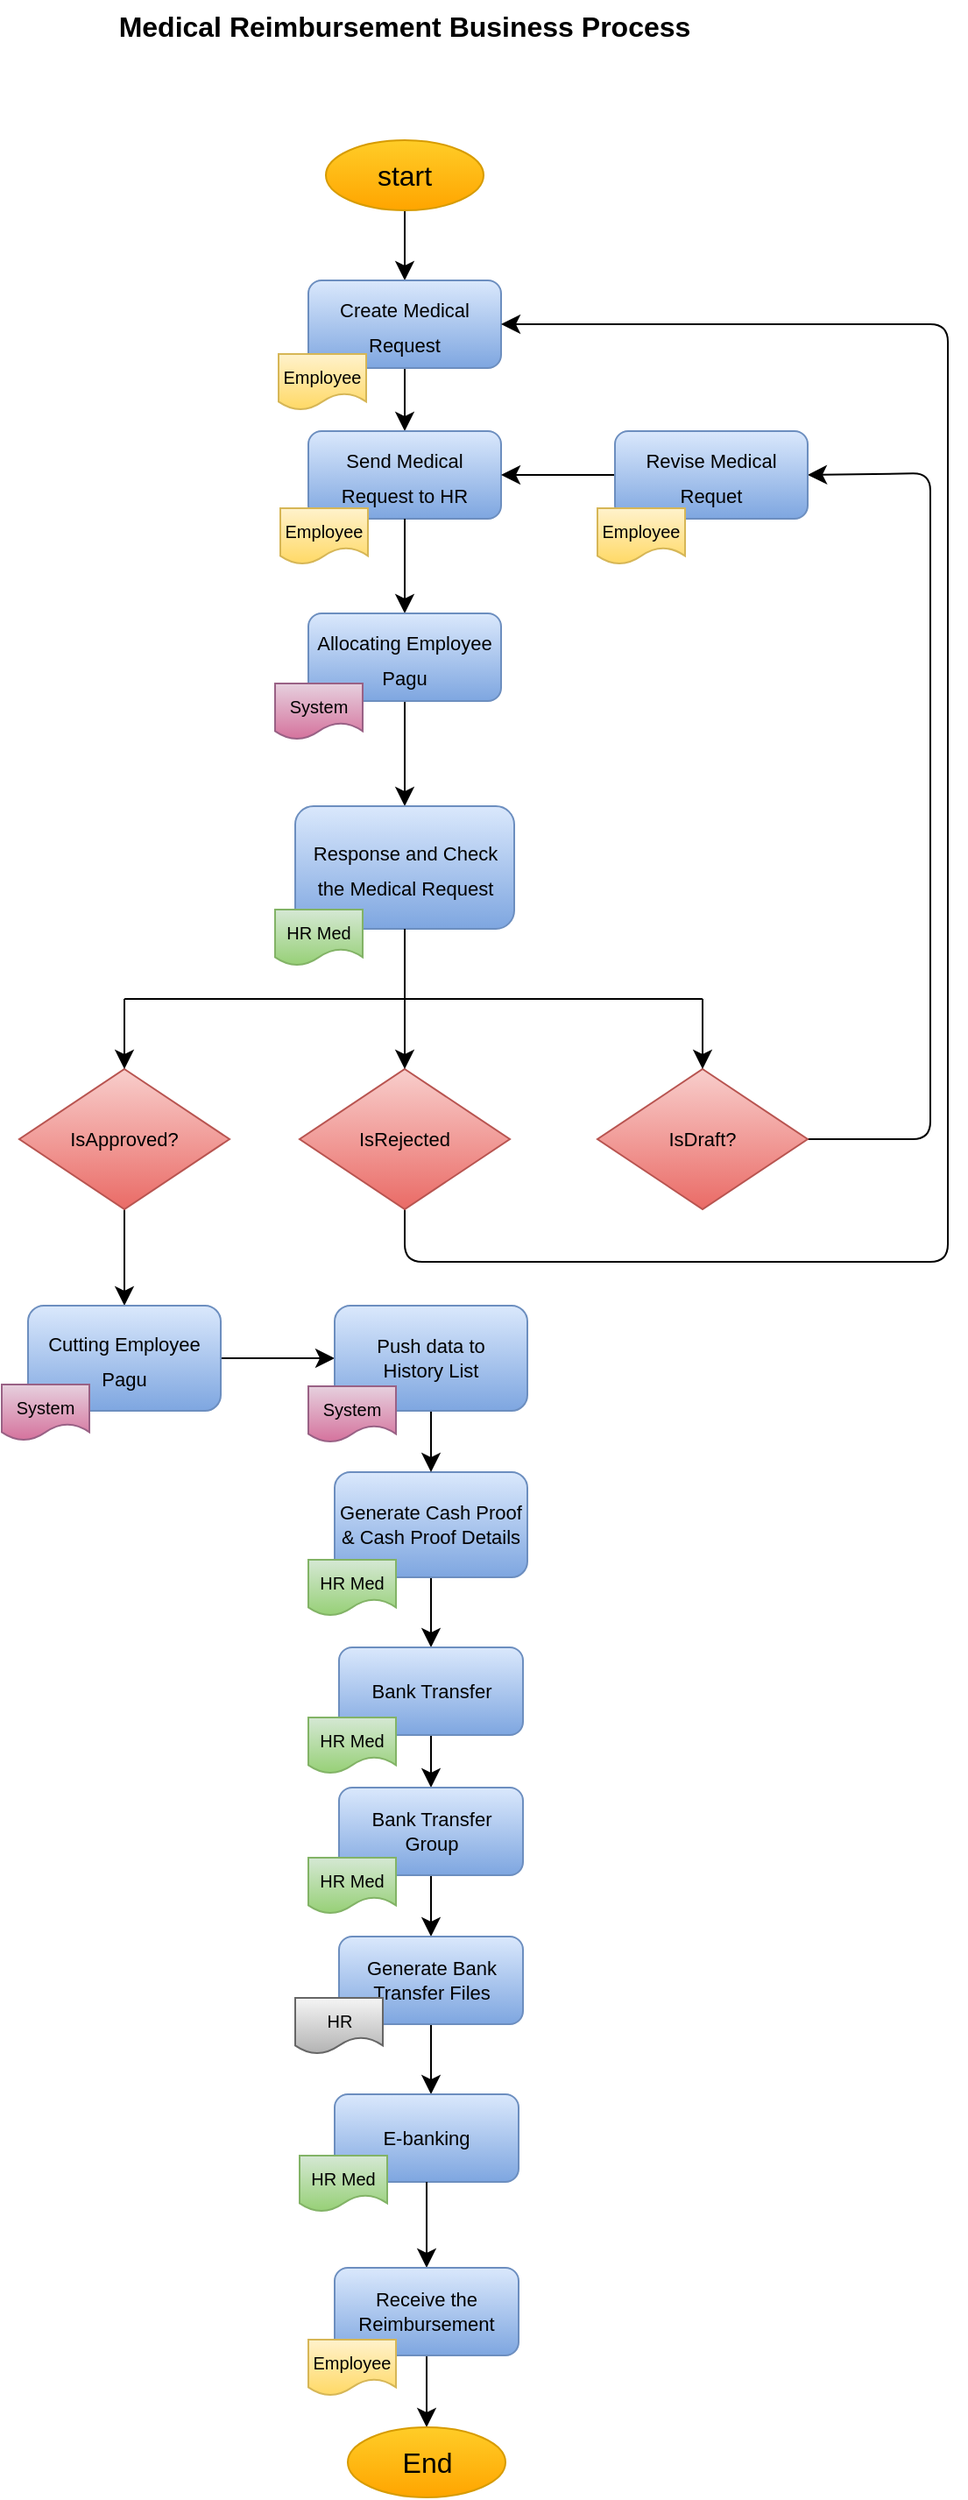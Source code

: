 <mxfile version="21.0.10" type="github">
  <diagram id="C5RBs43oDa-KdzZeNtuy" name="MEDICAL">
    <mxGraphModel dx="1566" dy="1647" grid="1" gridSize="10" guides="1" tooltips="1" connect="1" arrows="1" fold="1" page="1" pageScale="1" pageWidth="827" pageHeight="1169" math="0" shadow="0">
      <root>
        <mxCell id="WIyWlLk6GJQsqaUBKTNV-0" />
        <mxCell id="WIyWlLk6GJQsqaUBKTNV-1" parent="WIyWlLk6GJQsqaUBKTNV-0" />
        <mxCell id="bUTFh6sMlRF14kbk2jll-3" style="edgeStyle=none;curved=1;rounded=0;orthogonalLoop=1;jettySize=auto;html=1;entryX=0.5;entryY=0;entryDx=0;entryDy=0;fontSize=12;startSize=8;endSize=8;" edge="1" parent="WIyWlLk6GJQsqaUBKTNV-1" source="bUTFh6sMlRF14kbk2jll-0">
          <mxGeometry relative="1" as="geometry">
            <mxPoint x="220" y="80" as="targetPoint" />
          </mxGeometry>
        </mxCell>
        <mxCell id="bUTFh6sMlRF14kbk2jll-0" value="start" style="ellipse;whiteSpace=wrap;html=1;fontSize=16;fillColor=#ffcd28;gradientColor=#ffa500;strokeColor=#d79b00;" vertex="1" parent="WIyWlLk6GJQsqaUBKTNV-1">
          <mxGeometry x="175" width="90" height="40" as="geometry" />
        </mxCell>
        <mxCell id="bUTFh6sMlRF14kbk2jll-7" value="Medical Reimbursement Business Process" style="text;html=1;strokeColor=none;fillColor=none;align=center;verticalAlign=middle;whiteSpace=wrap;rounded=0;fontSize=16;fontStyle=1" vertex="1" parent="WIyWlLk6GJQsqaUBKTNV-1">
          <mxGeometry x="55" y="-80" width="330" height="30" as="geometry" />
        </mxCell>
        <mxCell id="bUTFh6sMlRF14kbk2jll-14" style="edgeStyle=none;curved=1;rounded=0;orthogonalLoop=1;jettySize=auto;html=1;entryX=0.5;entryY=0;entryDx=0;entryDy=0;fontSize=12;startSize=8;endSize=8;" edge="1" parent="WIyWlLk6GJQsqaUBKTNV-1" source="bUTFh6sMlRF14kbk2jll-8" target="bUTFh6sMlRF14kbk2jll-12">
          <mxGeometry relative="1" as="geometry" />
        </mxCell>
        <mxCell id="bUTFh6sMlRF14kbk2jll-8" value="&lt;font style=&quot;font-size: 11px;&quot;&gt;Create Medical Request&lt;/font&gt;" style="rounded=1;whiteSpace=wrap;html=1;fontSize=16;fillColor=#dae8fc;gradientColor=#7ea6e0;strokeColor=#6c8ebf;" vertex="1" parent="WIyWlLk6GJQsqaUBKTNV-1">
          <mxGeometry x="165" y="80" width="110" height="50" as="geometry" />
        </mxCell>
        <mxCell id="bUTFh6sMlRF14kbk2jll-9" value="&lt;font size=&quot;1&quot;&gt;Employee&lt;/font&gt;" style="shape=document;whiteSpace=wrap;html=1;boundedLbl=1;fontSize=16;fillColor=#fff2cc;gradientColor=#ffd966;strokeColor=#d6b656;" vertex="1" parent="WIyWlLk6GJQsqaUBKTNV-1">
          <mxGeometry x="148" y="122" width="50" height="32" as="geometry" />
        </mxCell>
        <mxCell id="bUTFh6sMlRF14kbk2jll-18" style="edgeStyle=none;curved=1;rounded=0;orthogonalLoop=1;jettySize=auto;html=1;entryX=0.5;entryY=0;entryDx=0;entryDy=0;fontSize=12;startSize=8;endSize=8;" edge="1" parent="WIyWlLk6GJQsqaUBKTNV-1" source="bUTFh6sMlRF14kbk2jll-40" target="bUTFh6sMlRF14kbk2jll-15">
          <mxGeometry relative="1" as="geometry" />
        </mxCell>
        <mxCell id="bUTFh6sMlRF14kbk2jll-12" value="&lt;font style=&quot;font-size: 11px;&quot;&gt;Send Medical Request to HR&lt;/font&gt;" style="rounded=1;whiteSpace=wrap;html=1;fontSize=16;fillColor=#dae8fc;gradientColor=#7ea6e0;strokeColor=#6c8ebf;" vertex="1" parent="WIyWlLk6GJQsqaUBKTNV-1">
          <mxGeometry x="165" y="166" width="110" height="50" as="geometry" />
        </mxCell>
        <mxCell id="bUTFh6sMlRF14kbk2jll-13" value="&lt;font size=&quot;1&quot;&gt;Employee&lt;/font&gt;" style="shape=document;whiteSpace=wrap;html=1;boundedLbl=1;fontSize=16;fillColor=#fff2cc;gradientColor=#ffd966;strokeColor=#d6b656;" vertex="1" parent="WIyWlLk6GJQsqaUBKTNV-1">
          <mxGeometry x="149" y="210" width="50" height="32" as="geometry" />
        </mxCell>
        <mxCell id="bUTFh6sMlRF14kbk2jll-15" value="&lt;span style=&quot;font-size: 11px;&quot;&gt;Response and Check the Medical Request&lt;/span&gt;" style="rounded=1;whiteSpace=wrap;html=1;fontSize=16;fillColor=#dae8fc;gradientColor=#7ea6e0;strokeColor=#6c8ebf;" vertex="1" parent="WIyWlLk6GJQsqaUBKTNV-1">
          <mxGeometry x="157.5" y="380" width="125" height="70" as="geometry" />
        </mxCell>
        <mxCell id="bUTFh6sMlRF14kbk2jll-16" value="&lt;font size=&quot;1&quot;&gt;HR Med&lt;/font&gt;" style="shape=document;whiteSpace=wrap;html=1;boundedLbl=1;fontSize=16;fillColor=#d5e8d4;gradientColor=#97d077;strokeColor=#82b366;" vertex="1" parent="WIyWlLk6GJQsqaUBKTNV-1">
          <mxGeometry x="146" y="439" width="50" height="32" as="geometry" />
        </mxCell>
        <mxCell id="bUTFh6sMlRF14kbk2jll-38" value="" style="edgeStyle=none;curved=1;rounded=0;orthogonalLoop=1;jettySize=auto;html=1;fontSize=12;startSize=8;endSize=8;" edge="1" parent="WIyWlLk6GJQsqaUBKTNV-1" source="bUTFh6sMlRF14kbk2jll-19">
          <mxGeometry relative="1" as="geometry">
            <mxPoint x="60" y="665" as="targetPoint" />
          </mxGeometry>
        </mxCell>
        <mxCell id="bUTFh6sMlRF14kbk2jll-19" value="IsApproved?" style="rhombus;whiteSpace=wrap;html=1;fontSize=11;fillColor=#f8cecc;gradientColor=#ea6b66;strokeColor=#b85450;" vertex="1" parent="WIyWlLk6GJQsqaUBKTNV-1">
          <mxGeometry y="530" width="120" height="80" as="geometry" />
        </mxCell>
        <mxCell id="bUTFh6sMlRF14kbk2jll-36" style="edgeStyle=none;rounded=1;orthogonalLoop=1;jettySize=auto;html=1;entryX=1;entryY=0.5;entryDx=0;entryDy=0;fontSize=12;startSize=8;endSize=8;" edge="1" parent="WIyWlLk6GJQsqaUBKTNV-1" source="bUTFh6sMlRF14kbk2jll-20" target="bUTFh6sMlRF14kbk2jll-8">
          <mxGeometry relative="1" as="geometry">
            <Array as="points">
              <mxPoint x="220" y="530" />
              <mxPoint x="220" y="640" />
              <mxPoint x="390" y="640" />
              <mxPoint x="530" y="640" />
              <mxPoint x="530" y="530" />
              <mxPoint x="530" y="310" />
              <mxPoint x="530" y="105" />
            </Array>
          </mxGeometry>
        </mxCell>
        <mxCell id="bUTFh6sMlRF14kbk2jll-20" value="IsRejected" style="rhombus;whiteSpace=wrap;html=1;fontSize=11;fillColor=#f8cecc;gradientColor=#ea6b66;strokeColor=#b85450;" vertex="1" parent="WIyWlLk6GJQsqaUBKTNV-1">
          <mxGeometry x="160" y="530" width="120" height="80" as="geometry" />
        </mxCell>
        <mxCell id="bUTFh6sMlRF14kbk2jll-33" style="edgeStyle=none;rounded=1;orthogonalLoop=1;jettySize=auto;html=1;entryX=1;entryY=0.5;entryDx=0;entryDy=0;fontSize=12;startSize=8;endSize=8;" edge="1" parent="WIyWlLk6GJQsqaUBKTNV-1" source="bUTFh6sMlRF14kbk2jll-21" target="bUTFh6sMlRF14kbk2jll-31">
          <mxGeometry relative="1" as="geometry">
            <Array as="points">
              <mxPoint x="520" y="570" />
              <mxPoint x="520" y="460" />
              <mxPoint x="520" y="190" />
            </Array>
          </mxGeometry>
        </mxCell>
        <mxCell id="bUTFh6sMlRF14kbk2jll-21" value="IsDraft?" style="rhombus;whiteSpace=wrap;html=1;fontSize=11;fillColor=#f8cecc;gradientColor=#ea6b66;strokeColor=#b85450;" vertex="1" parent="WIyWlLk6GJQsqaUBKTNV-1">
          <mxGeometry x="330" y="530" width="120" height="80" as="geometry" />
        </mxCell>
        <mxCell id="bUTFh6sMlRF14kbk2jll-24" value="" style="endArrow=none;html=1;rounded=0;fontSize=12;startSize=8;endSize=8;curved=1;" edge="1" parent="WIyWlLk6GJQsqaUBKTNV-1">
          <mxGeometry width="50" height="50" relative="1" as="geometry">
            <mxPoint x="60" y="490" as="sourcePoint" />
            <mxPoint x="390" y="490" as="targetPoint" />
          </mxGeometry>
        </mxCell>
        <mxCell id="bUTFh6sMlRF14kbk2jll-25" value="" style="endArrow=none;html=1;rounded=0;fontSize=12;startSize=8;endSize=8;curved=1;entryX=0.5;entryY=1;entryDx=0;entryDy=0;" edge="1" parent="WIyWlLk6GJQsqaUBKTNV-1" target="bUTFh6sMlRF14kbk2jll-15">
          <mxGeometry width="50" height="50" relative="1" as="geometry">
            <mxPoint x="220" y="490" as="sourcePoint" />
            <mxPoint x="250" y="480" as="targetPoint" />
          </mxGeometry>
        </mxCell>
        <mxCell id="bUTFh6sMlRF14kbk2jll-26" value="" style="endArrow=classic;html=1;rounded=0;fontSize=12;startSize=8;endSize=8;curved=1;entryX=0.5;entryY=0;entryDx=0;entryDy=0;" edge="1" parent="WIyWlLk6GJQsqaUBKTNV-1" target="bUTFh6sMlRF14kbk2jll-19">
          <mxGeometry width="50" height="50" relative="1" as="geometry">
            <mxPoint x="60" y="490" as="sourcePoint" />
            <mxPoint x="250" y="480" as="targetPoint" />
          </mxGeometry>
        </mxCell>
        <mxCell id="bUTFh6sMlRF14kbk2jll-27" value="" style="endArrow=classic;html=1;rounded=0;fontSize=12;startSize=8;endSize=8;curved=1;entryX=0.5;entryY=0;entryDx=0;entryDy=0;" edge="1" parent="WIyWlLk6GJQsqaUBKTNV-1" target="bUTFh6sMlRF14kbk2jll-20">
          <mxGeometry width="50" height="50" relative="1" as="geometry">
            <mxPoint x="220" y="490" as="sourcePoint" />
            <mxPoint x="250" y="480" as="targetPoint" />
          </mxGeometry>
        </mxCell>
        <mxCell id="bUTFh6sMlRF14kbk2jll-28" value="" style="endArrow=classic;html=1;rounded=0;fontSize=12;startSize=8;endSize=8;curved=1;entryX=0.5;entryY=0;entryDx=0;entryDy=0;" edge="1" parent="WIyWlLk6GJQsqaUBKTNV-1" target="bUTFh6sMlRF14kbk2jll-21">
          <mxGeometry width="50" height="50" relative="1" as="geometry">
            <mxPoint x="390" y="490" as="sourcePoint" />
            <mxPoint x="250" y="480" as="targetPoint" />
          </mxGeometry>
        </mxCell>
        <mxCell id="bUTFh6sMlRF14kbk2jll-35" style="edgeStyle=none;curved=1;rounded=0;orthogonalLoop=1;jettySize=auto;html=1;entryX=1;entryY=0.5;entryDx=0;entryDy=0;fontSize=12;startSize=8;endSize=8;" edge="1" parent="WIyWlLk6GJQsqaUBKTNV-1" source="bUTFh6sMlRF14kbk2jll-31" target="bUTFh6sMlRF14kbk2jll-12">
          <mxGeometry relative="1" as="geometry" />
        </mxCell>
        <mxCell id="bUTFh6sMlRF14kbk2jll-31" value="&lt;font style=&quot;font-size: 11px;&quot;&gt;Revise Medical Requet&lt;/font&gt;" style="rounded=1;whiteSpace=wrap;html=1;fontSize=16;fillColor=#dae8fc;gradientColor=#7ea6e0;strokeColor=#6c8ebf;" vertex="1" parent="WIyWlLk6GJQsqaUBKTNV-1">
          <mxGeometry x="340" y="166" width="110" height="50" as="geometry" />
        </mxCell>
        <mxCell id="bUTFh6sMlRF14kbk2jll-32" value="&lt;font size=&quot;1&quot;&gt;Employee&lt;/font&gt;" style="shape=document;whiteSpace=wrap;html=1;boundedLbl=1;fontSize=16;fillColor=#fff2cc;gradientColor=#ffd966;strokeColor=#d6b656;" vertex="1" parent="WIyWlLk6GJQsqaUBKTNV-1">
          <mxGeometry x="330" y="210" width="50" height="32" as="geometry" />
        </mxCell>
        <mxCell id="bUTFh6sMlRF14kbk2jll-45" value="" style="edgeStyle=none;curved=1;rounded=0;orthogonalLoop=1;jettySize=auto;html=1;fontSize=12;startSize=8;endSize=8;exitX=1;exitY=0.5;exitDx=0;exitDy=0;entryX=0;entryY=0.5;entryDx=0;entryDy=0;" edge="1" parent="WIyWlLk6GJQsqaUBKTNV-1" source="bUTFh6sMlRF14kbk2jll-39" target="bUTFh6sMlRF14kbk2jll-69">
          <mxGeometry relative="1" as="geometry">
            <mxPoint x="200" y="695" as="targetPoint" />
          </mxGeometry>
        </mxCell>
        <mxCell id="bUTFh6sMlRF14kbk2jll-39" value="&lt;span style=&quot;font-size: 11px;&quot;&gt;Cutting Employee Pagu&lt;/span&gt;" style="rounded=1;whiteSpace=wrap;html=1;fontSize=16;fillColor=#dae8fc;gradientColor=#7ea6e0;strokeColor=#6c8ebf;" vertex="1" parent="WIyWlLk6GJQsqaUBKTNV-1">
          <mxGeometry x="5" y="665" width="110" height="60" as="geometry" />
        </mxCell>
        <mxCell id="bUTFh6sMlRF14kbk2jll-41" value="" style="edgeStyle=none;curved=1;rounded=0;orthogonalLoop=1;jettySize=auto;html=1;entryX=0.5;entryY=0;entryDx=0;entryDy=0;fontSize=12;startSize=8;endSize=8;" edge="1" parent="WIyWlLk6GJQsqaUBKTNV-1" source="bUTFh6sMlRF14kbk2jll-12" target="bUTFh6sMlRF14kbk2jll-40">
          <mxGeometry relative="1" as="geometry">
            <mxPoint x="220" y="216" as="sourcePoint" />
            <mxPoint x="220" y="380" as="targetPoint" />
          </mxGeometry>
        </mxCell>
        <mxCell id="bUTFh6sMlRF14kbk2jll-40" value="&lt;font style=&quot;font-size: 11px;&quot;&gt;Allocating Employee Pagu&lt;/font&gt;" style="rounded=1;whiteSpace=wrap;html=1;fontSize=16;fillColor=#dae8fc;gradientColor=#7ea6e0;strokeColor=#6c8ebf;" vertex="1" parent="WIyWlLk6GJQsqaUBKTNV-1">
          <mxGeometry x="165" y="270" width="110" height="50" as="geometry" />
        </mxCell>
        <mxCell id="bUTFh6sMlRF14kbk2jll-42" value="&lt;font size=&quot;1&quot;&gt;System&lt;/font&gt;" style="shape=document;whiteSpace=wrap;html=1;boundedLbl=1;fontSize=16;fillColor=#e6d0de;gradientColor=#d5739d;strokeColor=#996185;" vertex="1" parent="WIyWlLk6GJQsqaUBKTNV-1">
          <mxGeometry x="146" y="310" width="50" height="32" as="geometry" />
        </mxCell>
        <mxCell id="bUTFh6sMlRF14kbk2jll-43" value="&lt;font size=&quot;1&quot;&gt;System&lt;/font&gt;" style="shape=document;whiteSpace=wrap;html=1;boundedLbl=1;fontSize=16;fillColor=#e6d0de;gradientColor=#d5739d;strokeColor=#996185;" vertex="1" parent="WIyWlLk6GJQsqaUBKTNV-1">
          <mxGeometry x="-10" y="710" width="50" height="32" as="geometry" />
        </mxCell>
        <mxCell id="bUTFh6sMlRF14kbk2jll-48" value="" style="edgeStyle=none;curved=1;rounded=0;orthogonalLoop=1;jettySize=auto;html=1;fontSize=12;startSize=8;endSize=8;" edge="1" parent="WIyWlLk6GJQsqaUBKTNV-1" source="bUTFh6sMlRF14kbk2jll-44" target="bUTFh6sMlRF14kbk2jll-47">
          <mxGeometry relative="1" as="geometry" />
        </mxCell>
        <mxCell id="bUTFh6sMlRF14kbk2jll-44" value="&lt;font style=&quot;font-size: 11px;&quot;&gt;Generate Cash Proof &amp;amp; Cash Proof Details&lt;/font&gt;" style="rounded=1;whiteSpace=wrap;html=1;fontSize=10;fillColor=#dae8fc;gradientColor=#7ea6e0;strokeColor=#6c8ebf;" vertex="1" parent="WIyWlLk6GJQsqaUBKTNV-1">
          <mxGeometry x="180" y="760" width="110" height="60" as="geometry" />
        </mxCell>
        <mxCell id="bUTFh6sMlRF14kbk2jll-46" value="&lt;font size=&quot;1&quot;&gt;HR Med&lt;/font&gt;" style="shape=document;whiteSpace=wrap;html=1;boundedLbl=1;fontSize=16;fillColor=#d5e8d4;gradientColor=#97d077;strokeColor=#82b366;" vertex="1" parent="WIyWlLk6GJQsqaUBKTNV-1">
          <mxGeometry x="165" y="810" width="50" height="32" as="geometry" />
        </mxCell>
        <mxCell id="bUTFh6sMlRF14kbk2jll-52" style="edgeStyle=none;curved=1;rounded=0;orthogonalLoop=1;jettySize=auto;html=1;entryX=0.5;entryY=0;entryDx=0;entryDy=0;fontSize=12;startSize=8;endSize=8;" edge="1" parent="WIyWlLk6GJQsqaUBKTNV-1" source="bUTFh6sMlRF14kbk2jll-47" target="bUTFh6sMlRF14kbk2jll-50">
          <mxGeometry relative="1" as="geometry" />
        </mxCell>
        <mxCell id="bUTFh6sMlRF14kbk2jll-47" value="&lt;font style=&quot;font-size: 11px;&quot;&gt;Bank Transfer&lt;/font&gt;" style="rounded=1;whiteSpace=wrap;html=1;fontSize=10;fillColor=#dae8fc;gradientColor=#7ea6e0;strokeColor=#6c8ebf;" vertex="1" parent="WIyWlLk6GJQsqaUBKTNV-1">
          <mxGeometry x="182.5" y="860" width="105" height="50" as="geometry" />
        </mxCell>
        <mxCell id="bUTFh6sMlRF14kbk2jll-49" value="&lt;font size=&quot;1&quot;&gt;HR Med&lt;/font&gt;" style="shape=document;whiteSpace=wrap;html=1;boundedLbl=1;fontSize=16;fillColor=#d5e8d4;gradientColor=#97d077;strokeColor=#82b366;" vertex="1" parent="WIyWlLk6GJQsqaUBKTNV-1">
          <mxGeometry x="165" y="900" width="50" height="32" as="geometry" />
        </mxCell>
        <mxCell id="bUTFh6sMlRF14kbk2jll-54" value="" style="edgeStyle=none;curved=1;rounded=0;orthogonalLoop=1;jettySize=auto;html=1;fontSize=12;startSize=8;endSize=8;" edge="1" parent="WIyWlLk6GJQsqaUBKTNV-1" source="bUTFh6sMlRF14kbk2jll-50" target="bUTFh6sMlRF14kbk2jll-53">
          <mxGeometry relative="1" as="geometry" />
        </mxCell>
        <mxCell id="bUTFh6sMlRF14kbk2jll-50" value="&lt;font style=&quot;font-size: 11px;&quot;&gt;Bank Transfer &lt;br&gt;Group&lt;/font&gt;" style="rounded=1;whiteSpace=wrap;html=1;fontSize=10;fillColor=#dae8fc;gradientColor=#7ea6e0;strokeColor=#6c8ebf;" vertex="1" parent="WIyWlLk6GJQsqaUBKTNV-1">
          <mxGeometry x="182.5" y="940" width="105" height="50" as="geometry" />
        </mxCell>
        <mxCell id="bUTFh6sMlRF14kbk2jll-51" value="&lt;font size=&quot;1&quot;&gt;HR Med&lt;/font&gt;" style="shape=document;whiteSpace=wrap;html=1;boundedLbl=1;fontSize=16;fillColor=#d5e8d4;gradientColor=#97d077;strokeColor=#82b366;" vertex="1" parent="WIyWlLk6GJQsqaUBKTNV-1">
          <mxGeometry x="165" y="980" width="50" height="32" as="geometry" />
        </mxCell>
        <mxCell id="bUTFh6sMlRF14kbk2jll-57" value="" style="edgeStyle=none;curved=1;rounded=0;orthogonalLoop=1;jettySize=auto;html=1;fontSize=12;startSize=8;endSize=8;" edge="1" parent="WIyWlLk6GJQsqaUBKTNV-1" source="bUTFh6sMlRF14kbk2jll-53">
          <mxGeometry relative="1" as="geometry">
            <mxPoint x="235" y="1115" as="targetPoint" />
          </mxGeometry>
        </mxCell>
        <mxCell id="bUTFh6sMlRF14kbk2jll-53" value="&lt;span style=&quot;font-size: 11px;&quot;&gt;Generate Bank Transfer Files&lt;/span&gt;" style="rounded=1;whiteSpace=wrap;html=1;fontSize=10;fillColor=#dae8fc;gradientColor=#7ea6e0;strokeColor=#6c8ebf;" vertex="1" parent="WIyWlLk6GJQsqaUBKTNV-1">
          <mxGeometry x="182.5" y="1025" width="105" height="50" as="geometry" />
        </mxCell>
        <mxCell id="bUTFh6sMlRF14kbk2jll-62" value="" style="edgeStyle=none;curved=1;rounded=0;orthogonalLoop=1;jettySize=auto;html=1;fontSize=12;startSize=8;endSize=8;entryX=0.5;entryY=0;entryDx=0;entryDy=0;" edge="1" parent="WIyWlLk6GJQsqaUBKTNV-1" source="bUTFh6sMlRF14kbk2jll-66" target="bUTFh6sMlRF14kbk2jll-63">
          <mxGeometry relative="1" as="geometry">
            <mxPoint x="233" y="1215" as="targetPoint" />
          </mxGeometry>
        </mxCell>
        <mxCell id="bUTFh6sMlRF14kbk2jll-59" value="&lt;span style=&quot;font-size: 11px;&quot;&gt;E-banking&lt;/span&gt;" style="rounded=1;whiteSpace=wrap;html=1;fontSize=10;fillColor=#dae8fc;gradientColor=#7ea6e0;strokeColor=#6c8ebf;" vertex="1" parent="WIyWlLk6GJQsqaUBKTNV-1">
          <mxGeometry x="180" y="1115" width="105" height="50" as="geometry" />
        </mxCell>
        <mxCell id="bUTFh6sMlRF14kbk2jll-60" value="&lt;font size=&quot;1&quot;&gt;HR&lt;/font&gt;" style="shape=document;whiteSpace=wrap;html=1;boundedLbl=1;fontSize=16;fillColor=#f5f5f5;gradientColor=#b3b3b3;strokeColor=#666666;" vertex="1" parent="WIyWlLk6GJQsqaUBKTNV-1">
          <mxGeometry x="157.5" y="1060" width="50" height="32" as="geometry" />
        </mxCell>
        <mxCell id="bUTFh6sMlRF14kbk2jll-63" value="End" style="ellipse;whiteSpace=wrap;html=1;fontSize=16;fillColor=#ffcd28;gradientColor=#ffa500;strokeColor=#d79b00;" vertex="1" parent="WIyWlLk6GJQsqaUBKTNV-1">
          <mxGeometry x="187.5" y="1305" width="90" height="40" as="geometry" />
        </mxCell>
        <mxCell id="bUTFh6sMlRF14kbk2jll-67" value="" style="edgeStyle=none;curved=1;rounded=0;orthogonalLoop=1;jettySize=auto;html=1;fontSize=12;startSize=8;endSize=8;entryX=0.5;entryY=0;entryDx=0;entryDy=0;" edge="1" parent="WIyWlLk6GJQsqaUBKTNV-1" source="bUTFh6sMlRF14kbk2jll-59" target="bUTFh6sMlRF14kbk2jll-66">
          <mxGeometry relative="1" as="geometry">
            <mxPoint x="233" y="1165" as="sourcePoint" />
            <mxPoint x="233" y="1325" as="targetPoint" />
          </mxGeometry>
        </mxCell>
        <mxCell id="bUTFh6sMlRF14kbk2jll-66" value="&lt;span style=&quot;font-size: 11px;&quot;&gt;Receive the Reimbursement&lt;/span&gt;" style="rounded=1;whiteSpace=wrap;html=1;fontSize=10;fillColor=#dae8fc;gradientColor=#7ea6e0;strokeColor=#6c8ebf;" vertex="1" parent="WIyWlLk6GJQsqaUBKTNV-1">
          <mxGeometry x="180" y="1214" width="105" height="50" as="geometry" />
        </mxCell>
        <mxCell id="bUTFh6sMlRF14kbk2jll-68" value="&lt;font size=&quot;1&quot;&gt;Employee&lt;/font&gt;" style="shape=document;whiteSpace=wrap;html=1;boundedLbl=1;fontSize=16;fillColor=#fff2cc;gradientColor=#ffd966;strokeColor=#d6b656;" vertex="1" parent="WIyWlLk6GJQsqaUBKTNV-1">
          <mxGeometry x="165" y="1255" width="50" height="32" as="geometry" />
        </mxCell>
        <mxCell id="bUTFh6sMlRF14kbk2jll-72" style="edgeStyle=none;curved=1;rounded=0;orthogonalLoop=1;jettySize=auto;html=1;entryX=0.5;entryY=0;entryDx=0;entryDy=0;fontSize=12;startSize=8;endSize=8;" edge="1" parent="WIyWlLk6GJQsqaUBKTNV-1" source="bUTFh6sMlRF14kbk2jll-69" target="bUTFh6sMlRF14kbk2jll-44">
          <mxGeometry relative="1" as="geometry" />
        </mxCell>
        <mxCell id="bUTFh6sMlRF14kbk2jll-69" value="&lt;font style=&quot;font-size: 11px;&quot;&gt;Push data to &lt;br&gt;History List&lt;/font&gt;" style="rounded=1;whiteSpace=wrap;html=1;fontSize=10;fillColor=#dae8fc;gradientColor=#7ea6e0;strokeColor=#6c8ebf;" vertex="1" parent="WIyWlLk6GJQsqaUBKTNV-1">
          <mxGeometry x="180" y="665" width="110" height="60" as="geometry" />
        </mxCell>
        <mxCell id="bUTFh6sMlRF14kbk2jll-70" value="&lt;font size=&quot;1&quot;&gt;System&lt;/font&gt;" style="shape=document;whiteSpace=wrap;html=1;boundedLbl=1;fontSize=16;fillColor=#e6d0de;gradientColor=#d5739d;strokeColor=#996185;" vertex="1" parent="WIyWlLk6GJQsqaUBKTNV-1">
          <mxGeometry x="165" y="711" width="50" height="32" as="geometry" />
        </mxCell>
        <mxCell id="bUTFh6sMlRF14kbk2jll-55" value="&lt;font size=&quot;1&quot;&gt;HR Med&lt;/font&gt;" style="shape=document;whiteSpace=wrap;html=1;boundedLbl=1;fontSize=16;fillColor=#d5e8d4;gradientColor=#97d077;strokeColor=#82b366;" vertex="1" parent="WIyWlLk6GJQsqaUBKTNV-1">
          <mxGeometry x="160" y="1150" width="50" height="32" as="geometry" />
        </mxCell>
      </root>
    </mxGraphModel>
  </diagram>
</mxfile>
